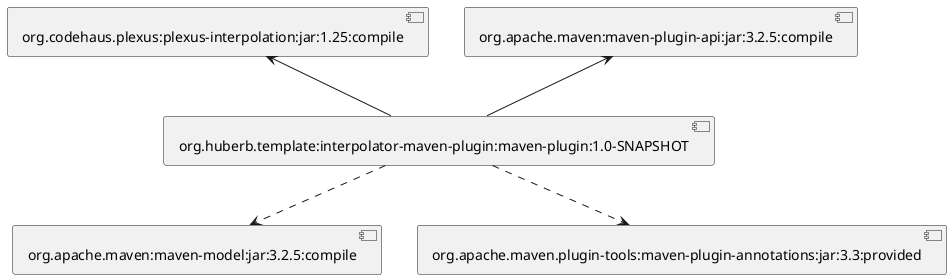 @startuml
[org.huberb.template:interpolator-maven-plugin:maven-plugin:1.0-SNAPSHOT] -up-> [org.apache.maven:maven-plugin-api:jar:3.2.5:compile]
[org.huberb.template:interpolator-maven-plugin:maven-plugin:1.0-SNAPSHOT] ..> [org.apache.maven:maven-model:jar:3.2.5:compile]
[org.huberb.template:interpolator-maven-plugin:maven-plugin:1.0-SNAPSHOT] ..> [org.apache.maven.plugin-tools:maven-plugin-annotations:jar:3.3:provided]
[org.huberb.template:interpolator-maven-plugin:maven-plugin:1.0-SNAPSHOT] -up-> [org.codehaus.plexus:plexus-interpolation:jar:1.25:compile]

/'
org.huberb.template:interpolator-maven-plugin:maven-plugin:1.0-SNAPSHOT
+- org.apache.maven:maven-plugin-api:jar:3.2.5:compile
|  +- org.apache.maven:maven-artifact:jar:3.2.5:compile
|  \- org.eclipse.sisu:org.eclipse.sisu.plexus:jar:0.3.0.M1:compile
|     +- javax.enterprise:cdi-api:jar:1.0:compile
|     |  \- javax.annotation:jsr250-api:jar:1.0:compile
|     \- org.eclipse.sisu:org.eclipse.sisu.inject:jar:0.3.0.M1:compile
+- org.apache.maven:maven-model:jar:3.2.5:compile
|  \- org.codehaus.plexus:plexus-utils:jar:3.0.20:compile
+- org.apache.maven.plugin-tools:maven-plugin-annotations:jar:3.3:provided
+- org.codehaus.plexus:plexus-interpolation:jar:1.25:compile
+- junit:junit:jar:4.12:test
|  \- org.hamcrest:hamcrest-core:jar:1.3:test
+- org.slf4j:slf4j-simple:jar:1.7.25:test
|  \- org.slf4j:slf4j-api:jar:1.7.25:test
+- org.apache.maven.plugin-testing:maven-plugin-testing-harness:jar:3.3.0:test
|  +- commons-io:commons-io:jar:2.2:test
|  \- org.codehaus.plexus:plexus-archiver:jar:2.2:test
|     +- org.codehaus.plexus:plexus-container-default:jar:1.0-alpha-9-stable-1:test
|     |  \- classworlds:classworlds:jar:1.1-alpha-2:test
|     \- org.codehaus.plexus:plexus-io:jar:2.0.4:test
+- org.apache.maven:maven-compat:jar:3.2.5:test
|  +- org.apache.maven:maven-model-builder:jar:3.2.5:test
|  +- org.apache.maven:maven-settings:jar:3.2.5:test
|  +- org.codehaus.plexus:plexus-component-annotations:jar:1.5.5:compile
|  \- org.apache.maven.wagon:wagon-provider-api:jar:2.8:test
+- org.apache.maven:maven-core:jar:3.2.5:test
|  +- org.apache.maven:maven-settings-builder:jar:3.2.5:test
|  +- org.apache.maven:maven-repository-metadata:jar:3.2.5:test
|  +- org.eclipse.aether:aether-impl:jar:1.0.0.v20140518:test
|  +- org.eclipse.aether:aether-api:jar:1.0.0.v20140518:test
|  +- org.eclipse.aether:aether-util:jar:1.0.0.v20140518:test
|  +- org.sonatype.sisu:sisu-guice:jar:no_aop:3.2.3:test
|  |  +- javax.inject:javax.inject:jar:1:compile
|  |  +- aopalliance:aopalliance:jar:1.0:test
|  |  \- com.google.guava:guava:jar:16.0.1:test
|  +- org.codehaus.plexus:plexus-classworlds:jar:2.5.2:compile
|  \- org.sonatype.plexus:plexus-sec-dispatcher:jar:1.3:test
|     \- org.sonatype.plexus:plexus-cipher:jar:1.4:test
\- org.apache.maven:maven-aether-provider:jar:3.2.5:test
   \- org.eclipse.aether:aether-spi:jar:1.0.0.v20140518:test
'/
@enduml
